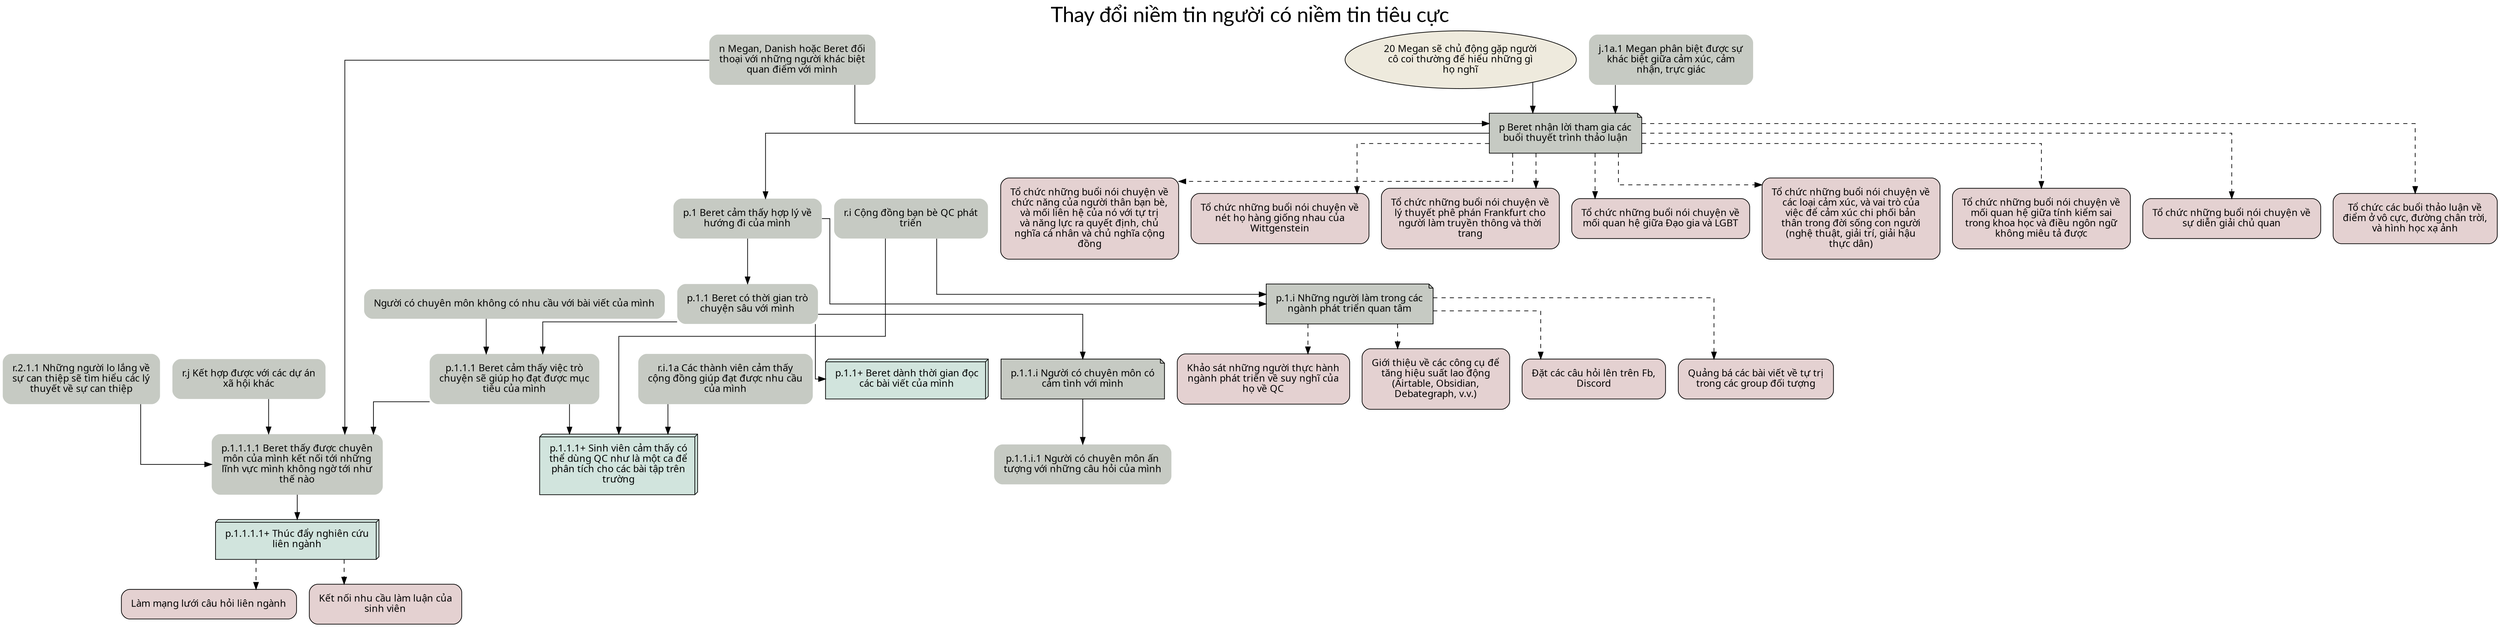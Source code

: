 digraph branch_p{
splines=ortho;
			overlap=false
		style=rounded
		// ranksep="0.4";
		label="Thay đổi niềm tin người có niềm tin tiêu cực";
		sep=10
		fontsize = 30
		labelloc="t";
		fontname="Lato";
//NODES
//====================


node [ shape=plaintext style="filled, rounded" fontname="SVN-Avo" margin=0.2 fillcolor="#c6cac3" ] //Reset style

//All masterGraph nodes

node [ shape=plaintext style="filled, rounded" fontname="SVN-Avo" margin=0.2 fillcolor="#c6cac3" ]

node [ shape=plaintext style="filled, rounded" fontname="SVN-Avo" margin=0.2 fillcolor="#c6cac3" ] //Reset style

//All branch_20 nodes

node [ shape=oval margin=0.1 fillcolor="#EEEADD" style="filled, rounded" ]
"20 Megan sẽ chủ động gặp người cô coi thường để hiểu những gì họ nghĩ" [ label = "20 Megan sẽ chủ động gặp người\ncô coi thường để hiểu những gì\nhọ nghĩ" ] 

node [ shape=plaintext style="filled, rounded" fontname="SVN-Avo" margin=0.2 fillcolor="#c6cac3" ] //Reset style

//All Mục tiêu nodes
"p.1.1.1 Beret cảm thấy việc trò chuyện sẽ giúp họ đạt được mục tiêu của mình" [ label = "p.1.1.1 Beret cảm thấy việc trò\nchuyện sẽ giúp họ đạt được mục\ntiêu của mình" ] 
"r.i Cộng đồng bạn bè QC phát triển" [ label = "r.i Cộng đồng bạn bè QC phát\ntriển" ] 
"r.i.1a Các thành viên cảm thấy cộng đồng giúp đạt được nhu cầu của mình" [ label = "r.i.1a Các thành viên cảm thấy\ncộng đồng giúp đạt được nhu cầu\ncủa mình" ] 
"r.2.1.1 Những người lo lắng về sự can thiệp sẽ tìm hiểu các lý thuyết về sự can thiệp" [ label = "r.2.1.1 Những người lo lắng về\nsự can thiệp sẽ tìm hiểu các lý\nthuyết về sự can thiệp" ] 
"p.1.1.i.1 Người có chuyên môn ấn tượng với những câu hỏi của mình" [ label = "p.1.1.i.1 Người có chuyên môn ấn\ntượng với những câu hỏi của mình" ] 
"p.1.1.1.1 Beret thấy được chuyên môn của mình kết nối tới những lĩnh vực mình không ngờ tới như thế nào" [ label = "p.1.1.1.1 Beret thấy được chuyên\nmôn của mình kết nối tới những\nlĩnh vực mình không ngờ tới như\nthế nào" ] 
"p.1.1.1 Beret cảm thấy việc trò chuyện sẽ giúp họ đạt được mục tiêu của mình" [ label = "p.1.1.1 Beret cảm thấy việc trò\nchuyện sẽ giúp họ đạt được mục\ntiêu của mình" ] 
"p.1.1 Beret có thời gian trò chuyện sâu với mình" [ label = "p.1.1 Beret có thời gian trò\nchuyện sâu với mình" ] 
"p.1 Beret cảm thấy hợp lý về hướng đi của mình" [ label = "p.1 Beret cảm thấy hợp lý về\nhướng đi của mình" ] 
"r.j Kết hợp được với các dự án xã hội khác" [ label = "r.j Kết hợp được với các dự án\nxã hội khác" ] 
"r.j Kết hợp được với các dự án xã hội khác" [ label = "r.j Kết hợp được với các dự án\nxã hội khác" ] 
"n Megan, Danish hoặc Beret đối thoại với những người khác biệt quan điểm với mình" [ label = "n Megan, Danish hoặc Beret đối\nthoại với những người khác biệt\nquan điểm với mình" ] 
"r.j Kết hợp được với các dự án xã hội khác" [ label = "r.j Kết hợp được với các dự án\nxã hội khác" ] 
"n Megan, Danish hoặc Beret đối thoại với những người khác biệt quan điểm với mình" [ label = "n Megan, Danish hoặc Beret đối\nthoại với những người khác biệt\nquan điểm với mình" ] 
"n Megan, Danish hoặc Beret đối thoại với những người khác biệt quan điểm với mình" [ label = "n Megan, Danish hoặc Beret đối\nthoại với những người khác biệt\nquan điểm với mình" ] 
"j.1a.1 Megan phân biệt được sự khác biệt giữa cảm xúc, cảm nhận, trực giác" [ label = "j.1a.1 Megan phân biệt được sự\nkhác biệt giữa cảm xúc, cảm\nnhận, trực giác" ] 
"20 Megan sẽ chủ động gặp người cô coi thường để hiểu những gì họ nghĩ" [ label = "20 Megan sẽ chủ động gặp người\ncô coi thường để hiểu những gì\nhọ nghĩ" ] 

node [ shape=plaintext style="filled, rounded" fontname="SVN-Avo" margin=0.2 fillcolor="#c6cac3" ] //Reset style

//All Ý tưởng tốt hơn nodes

node [ shape=box3d style="filled, rounded" fillcolor="#D1E4DD" ]
"p.1.1.1.1+ Thúc đẩy nghiên cứu liên ngành" [ label = "p.1.1.1.1+ Thúc đẩy nghiên cứu\nliên ngành" ] 
"p.1.1.1+ Sinh viên cảm thấy có thể dùng QC như là một ca để phân tích cho các bài tập trên trường" [ label = "p.1.1.1+ Sinh viên cảm thấy có\nthể dùng QC như là một ca để\nphân tích cho các bài tập trên\ntrường" ] 
"p.1.1+ Beret dành thời gian đọc các bài viết của mình" [ label = "p.1.1+ Beret dành thời gian đọc\ncác bài viết của mình" ] 

node [ shape=plaintext style="filled, rounded" fontname="SVN-Avo" margin=0.2 fillcolor="#c6cac3" ] //Reset style

//All Yếu tố hỗ trợ nodes

node [ shape=note style=filled ]
"p.1.1.1.1 Beret thấy được chuyên môn của mình kết nối tới những lĩnh vực mình không ngờ tới như thế nào" [ label = "p.1.1.1.1 Beret thấy được chuyên\nmôn của mình kết nối tới những\nlĩnh vực mình không ngờ tới như\nthế nào" ] 
"p.1.1.1+ Sinh viên cảm thấy có thể dùng QC như là một ca để phân tích cho các bài tập trên trường" [ label = "p.1.1.1+ Sinh viên cảm thấy có\nthể dùng QC như là một ca để\nphân tích cho các bài tập trên\ntrường" ] 
"p.1.i Những người làm trong các ngành phát triển quan tâm" [ label = "p.1.i Những người làm trong các\nngành phát triển quan tâm" ] 
"p.1.1.1+ Sinh viên cảm thấy có thể dùng QC như là một ca để phân tích cho các bài tập trên trường" [ label = "p.1.1.1+ Sinh viên cảm thấy có\nthể dùng QC như là một ca để\nphân tích cho các bài tập trên\ntrường" ] 
"p.1.1.1.1 Beret thấy được chuyên môn của mình kết nối tới những lĩnh vực mình không ngờ tới như thế nào" [ label = "p.1.1.1.1 Beret thấy được chuyên\nmôn của mình kết nối tới những\nlĩnh vực mình không ngờ tới như\nthế nào" ] 
"r.i Cộng đồng bạn bè QC phát triển" [ label = "r.i Cộng đồng bạn bè QC phát\ntriển" ] 
"r.j Kết hợp được với các dự án xã hội khác" [ label = "r.j Kết hợp được với các dự án\nxã hội khác" ] 
"r.j Kết hợp được với các dự án xã hội khác" [ label = "r.j Kết hợp được với các dự án\nxã hội khác" ] 
"p.1.1.i Người có chuyên môn có cảm tình với mình" [ label = "p.1.1.i Người có chuyên môn có\ncảm tình với mình" ] 
"p.1.i Những người làm trong các ngành phát triển quan tâm" [ label = "p.1.i Những người làm trong các\nngành phát triển quan tâm" ] 
"p.1.1.1.1 Beret thấy được chuyên môn của mình kết nối tới những lĩnh vực mình không ngờ tới như thế nào" [ label = "p.1.1.1.1 Beret thấy được chuyên\nmôn của mình kết nối tới những\nlĩnh vực mình không ngờ tới như\nthế nào" ] 
"p Beret nhận lời tham gia các buổi thuyết trình thảo luận" [ label = "p Beret nhận lời tham gia các\nbuổi thuyết trình thảo luận" ] 
"r.j Kết hợp được với các dự án xã hội khác" [ label = "r.j Kết hợp được với các dự án\nxã hội khác" ] 
"p Beret nhận lời tham gia các buổi thuyết trình thảo luận" [ label = "p Beret nhận lời tham gia các\nbuổi thuyết trình thảo luận" ] 
"n Megan, Danish hoặc Beret đối thoại với những người khác biệt quan điểm với mình" [ label = "n Megan, Danish hoặc Beret đối\nthoại với những người khác biệt\nquan điểm với mình" ] 
"p Beret nhận lời tham gia các buổi thuyết trình thảo luận" [ label = "p Beret nhận lời tham gia các\nbuổi thuyết trình thảo luận" ] 
"n Megan, Danish hoặc Beret đối thoại với những người khác biệt quan điểm với mình" [ label = "n Megan, Danish hoặc Beret đối\nthoại với những người khác biệt\nquan điểm với mình" ] 
"r.i Cộng đồng bạn bè QC phát triển" [ label = "r.i Cộng đồng bạn bè QC phát\ntriển" ] 
"r.i Cộng đồng bạn bè QC phát triển" [ label = "r.i Cộng đồng bạn bè QC phát\ntriển" ] 

node [ shape=plaintext style="filled, rounded" fontname="SVN-Avo" margin=0.2 fillcolor="#c6cac3" ] //Reset style

//All Tham khảo nodes

node [ shape=plain fillcolor=white ]

node [ shape=plaintext style="filled, rounded" fontname="SVN-Avo" margin=0.2 fillcolor="#c6cac3" ] //Reset style

//All Hoạt động nodes

node [ fillcolor="#E4D1D1" shape=polygon ]
"Khảo sát những người thực hành ngành phát triển về suy nghĩ của họ về QC" [ label = "Khảo sát những người thực hành\nngành phát triển về suy nghĩ của\nhọ về QC" ] 
"Giới thiệu về các công cụ để tăng hiệu suất lao động (Airtable, Obsidian, Debategraph, v.v.)" [ label = "Giới thiệu về các công cụ để\ntăng hiệu suất lao động\n(Airtable, Obsidian,\nDebategraph, v.v.)" ] 
"Đặt các câu hỏi lên trên Fb, Discord" [ label = "Đặt các câu hỏi lên trên Fb,\nDiscord" ] 
"Đặt các câu hỏi lên trên Fb, Discord" [ label = "Đặt các câu hỏi lên trên Fb,\nDiscord" ] 
"Đặt các câu hỏi lên trên Fb, Discord" [ label = "Đặt các câu hỏi lên trên Fb,\nDiscord" ] 
"Đặt các câu hỏi lên trên Fb, Discord" [ label = "Đặt các câu hỏi lên trên Fb,\nDiscord" ] 
"Tổ chức những buổi nói chuyện về chức năng của người thân bạn bè, và mối liên hệ của nó với tự trị và năng lực ra quyết định, chủ nghĩa cá nhân và chủ nghĩa cộng đồng" [ label = "Tổ chức những buổi nói chuyện về\nchức năng của người thân bạn bè,\nvà mối liên hệ của nó với tự trị\nvà năng lực ra quyết định, chủ\nnghĩa cá nhân và chủ nghĩa cộng\nđồng" ] 
"Quảng bá các bài viết về tự trị trong các group đối tượng" [ label = "Quảng bá các bài viết về tự trị\ntrong các group đối tượng" ] 
"Khảo sát những người thực hành ngành phát triển về suy nghĩ của họ về QC" [ label = "Khảo sát những người thực hành\nngành phát triển về suy nghĩ của\nhọ về QC" ] 
"Quảng bá các bài viết về tự trị trong các group đối tượng" [ label = "Quảng bá các bài viết về tự trị\ntrong các group đối tượng" ] 
"Giới thiệu về các công cụ để tăng hiệu suất lao động (Airtable, Obsidian, Debategraph, v.v.)" [ label = "Giới thiệu về các công cụ để\ntăng hiệu suất lao động\n(Airtable, Obsidian,\nDebategraph, v.v.)" ] 
"Đặt các câu hỏi lên trên Fb, Discord" [ label = "Đặt các câu hỏi lên trên Fb,\nDiscord" ] 
"Làm mạng lưới câu hỏi liên ngành" [ label = "Làm mạng lưới câu hỏi liên ngành" ] 
"Kết nối nhu cầu làm luận của sinh viên" [ label = "Kết nối nhu cầu làm luận của\nsinh viên" ] 
"Tổ chức những buổi nói chuyện về chức năng của người thân bạn bè, và mối liên hệ của nó với tự trị và năng lực ra quyết định, chủ nghĩa cá nhân và chủ nghĩa cộng đồng" [ label = "Tổ chức những buổi nói chuyện về\nchức năng của người thân bạn bè,\nvà mối liên hệ của nó với tự trị\nvà năng lực ra quyết định, chủ\nnghĩa cá nhân và chủ nghĩa cộng\nđồng" ] 
"Tổ chức những buổi nói chuyện về nét họ hàng giống nhau của Wittgenstein" [ label = "Tổ chức những buổi nói chuyện về\nnét họ hàng giống nhau của\nWittgenstein" ] 
"Tổ chức những buổi nói chuyện về lý thuyết phê phán Frankfurt cho người làm truyền thông và thời trang" [ label = "Tổ chức những buổi nói chuyện về\nlý thuyết phê phán Frankfurt cho\nngười làm truyền thông và thời\ntrang" ] 
"Tổ chức những buổi nói chuyện về mối quan hệ giữa Đạo gia và LGBT" [ label = "Tổ chức những buổi nói chuyện về\nmối quan hệ giữa Đạo gia và LGBT" ] 
"Tổ chức những buổi nói chuyện về các loại cảm xúc, và vai trò của việc để cảm xúc chi phối bản thân trong đời sống con người (nghệ thuật, giải trí, giải hậu thực dân)" [ label = "Tổ chức những buổi nói chuyện về\ncác loại cảm xúc, và vai trò của\nviệc để cảm xúc chi phối bản\nthân trong đời sống con người\n(nghệ thuật, giải trí, giải hậu\nthực dân)" ] 
"Tổ chức những buổi nói chuyện về mối quan hệ giữa tính kiểm sai trong khoa học và điều ngôn ngữ không miêu tả được" [ label = "Tổ chức những buổi nói chuyện về\nmối quan hệ giữa tính kiểm sai\ntrong khoa học và điều ngôn ngữ\nkhông miêu tả được" ] 
"Tổ chức những buổi nói chuyện về sự diễn giải chủ quan" [ label = "Tổ chức những buổi nói chuyện về\nsự diễn giải chủ quan" ] 
"Tổ chức các buổi thảo luận về điểm ở vô cực, đường chân trời, và hình học xạ ảnh" [ label = "Tổ chức các buổi thảo luận về\nđiểm ở vô cực, đường chân trời,\nvà hình học xạ ảnh" ] 
"Tổ chức những buổi nói chuyện về chức năng của người thân bạn bè, và mối liên hệ của nó với tự trị và năng lực ra quyết định, chủ nghĩa cá nhân và chủ nghĩa cộng đồng" [ label = "Tổ chức những buổi nói chuyện về\nchức năng của người thân bạn bè,\nvà mối liên hệ của nó với tự trị\nvà năng lực ra quyết định, chủ\nnghĩa cá nhân và chủ nghĩa cộng\nđồng" ] 
"Tổ chức những buổi nói chuyện về các loại cảm xúc, và vai trò của việc để cảm xúc chi phối bản thân trong đời sống con người (nghệ thuật, giải trí, giải hậu thực dân)" [ label = "Tổ chức những buổi nói chuyện về\ncác loại cảm xúc, và vai trò của\nviệc để cảm xúc chi phối bản\nthân trong đời sống con người\n(nghệ thuật, giải trí, giải hậu\nthực dân)" ] 
"Tổ chức những buổi nói chuyện về các loại cảm xúc, và vai trò của việc để cảm xúc chi phối bản thân trong đời sống con người (nghệ thuật, giải trí, giải hậu thực dân)" [ label = "Tổ chức những buổi nói chuyện về\ncác loại cảm xúc, và vai trò của\nviệc để cảm xúc chi phối bản\nthân trong đời sống con người\n(nghệ thuật, giải trí, giải hậu\nthực dân)" ] 
"Khảo sát những người thực hành ngành phát triển về suy nghĩ của họ về QC" [ label = "Khảo sát những người thực hành\nngành phát triển về suy nghĩ của\nhọ về QC" ] 
"Tổ chức những buổi nói chuyện về chức năng của người thân bạn bè, và mối liên hệ của nó với tự trị và năng lực ra quyết định, chủ nghĩa cá nhân và chủ nghĩa cộng đồng" [ label = "Tổ chức những buổi nói chuyện về\nchức năng của người thân bạn bè,\nvà mối liên hệ của nó với tự trị\nvà năng lực ra quyết định, chủ\nnghĩa cá nhân và chủ nghĩa cộng\nđồng" ] 
"Làm mạng lưới câu hỏi liên ngành" [ label = "Làm mạng lưới câu hỏi liên ngành" ] 
"Kết nối nhu cầu làm luận của sinh viên" [ label = "Kết nối nhu cầu làm luận của\nsinh viên" ] 

node [ shape=plaintext style="filled, rounded" fontname="SVN-Avo" margin=0.2 fillcolor="#c6cac3" ] //Reset style

//All branch_1a nodes

node [ shape=plaintext style="filled, rounded" fontname="SVN-Avo" margin=0.2 fillcolor="#c6cac3" ] //Reset style

//All branch_1b nodes

node [ shape=plaintext style="filled, rounded" fontname="SVN-Avo" margin=0.2 fillcolor="#c6cac3" ] //Reset style

//All branch_i nodes

node [ shape=plaintext style="filled, rounded" fontname="SVN-Avo" margin=0.2 fillcolor="#c6cac3" ] //Reset style

//All branch_j nodes
"j.1a.1 Megan phân biệt được sự khác biệt giữa cảm xúc, cảm nhận, trực giác" [ label = "j.1a.1 Megan phân biệt được sự\nkhác biệt giữa cảm xúc, cảm\nnhận, trực giác" ] 

node [ shape=plaintext style="filled, rounded" fontname="SVN-Avo" margin=0.2 fillcolor="#c6cac3" ] //Reset style

//All branch_k nodes

node [ shape=plaintext style="filled, rounded" fontname="SVN-Avo" margin=0.2 fillcolor="#c6cac3" ] //Reset style

//All branch_l nodes

node [ shape=plaintext style="filled, rounded" fontname="SVN-Avo" margin=0.2 fillcolor="#c6cac3" ] //Reset style

//All branch_m nodes

node [ shape=plaintext style="filled, rounded" fontname="SVN-Avo" margin=0.2 fillcolor="#c6cac3" ] //Reset style

//All branch_n nodes
"n Megan, Danish hoặc Beret đối thoại với những người khác biệt quan điểm với mình" [ label = "n Megan, Danish hoặc Beret đối\nthoại với những người khác biệt\nquan điểm với mình" ] 
"n Megan, Danish hoặc Beret đối thoại với những người khác biệt quan điểm với mình" [ label = "n Megan, Danish hoặc Beret đối\nthoại với những người khác biệt\nquan điểm với mình" ] 
"n Megan, Danish hoặc Beret đối thoại với những người khác biệt quan điểm với mình" [ label = "n Megan, Danish hoặc Beret đối\nthoại với những người khác biệt\nquan điểm với mình" ] 
"n Megan, Danish hoặc Beret đối thoại với những người khác biệt quan điểm với mình" [ label = "n Megan, Danish hoặc Beret đối\nthoại với những người khác biệt\nquan điểm với mình" ] 
"n Megan, Danish hoặc Beret đối thoại với những người khác biệt quan điểm với mình" [ label = "n Megan, Danish hoặc Beret đối\nthoại với những người khác biệt\nquan điểm với mình" ] 

node [ shape=plaintext style="filled, rounded" fontname="SVN-Avo" margin=0.2 fillcolor="#c6cac3" ] //Reset style

//All branch_o nodes

node [ shape=plaintext style="filled, rounded" fontname="SVN-Avo" margin=0.2 fillcolor="#c6cac3" ] //Reset style

//All branch_p nodes
"p.1.1.1 Beret cảm thấy việc trò chuyện sẽ giúp họ đạt được mục tiêu của mình" [ label = "p.1.1.1 Beret cảm thấy việc trò\nchuyện sẽ giúp họ đạt được mục\ntiêu của mình" ] 
"p.1.1.1.1 Beret thấy được chuyên môn của mình kết nối tới những lĩnh vực mình không ngờ tới như thế nào" [ label = "p.1.1.1.1 Beret thấy được chuyên\nmôn của mình kết nối tới những\nlĩnh vực mình không ngờ tới như\nthế nào" ] 
"p.1.1.1+ Sinh viên cảm thấy có thể dùng QC như là một ca để phân tích cho các bài tập trên trường" [ label = "p.1.1.1+ Sinh viên cảm thấy có\nthể dùng QC như là một ca để\nphân tích cho các bài tập trên\ntrường" ] 
"p.1.i Những người làm trong các ngành phát triển quan tâm" [ label = "p.1.i Những người làm trong các\nngành phát triển quan tâm" ] 
"p.1.1.1+ Sinh viên cảm thấy có thể dùng QC như là một ca để phân tích cho các bài tập trên trường" [ label = "p.1.1.1+ Sinh viên cảm thấy có\nthể dùng QC như là một ca để\nphân tích cho các bài tập trên\ntrường" ] 
"p.1.1.1.1 Beret thấy được chuyên môn của mình kết nối tới những lĩnh vực mình không ngờ tới như thế nào" [ label = "p.1.1.1.1 Beret thấy được chuyên\nmôn của mình kết nối tới những\nlĩnh vực mình không ngờ tới như\nthế nào" ] 
"p.1.1.i.1 Người có chuyên môn ấn tượng với những câu hỏi của mình" [ label = "p.1.1.i.1 Người có chuyên môn ấn\ntượng với những câu hỏi của mình" ] 
"p.1.1.1.1+ Thúc đẩy nghiên cứu liên ngành" [ label = "p.1.1.1.1+ Thúc đẩy nghiên cứu\nliên ngành" ] 
"p.1.1.1.1 Beret thấy được chuyên môn của mình kết nối tới những lĩnh vực mình không ngờ tới như thế nào" [ label = "p.1.1.1.1 Beret thấy được chuyên\nmôn của mình kết nối tới những\nlĩnh vực mình không ngờ tới như\nthế nào" ] 
"p.1.1.1+ Sinh viên cảm thấy có thể dùng QC như là một ca để phân tích cho các bài tập trên trường" [ label = "p.1.1.1+ Sinh viên cảm thấy có\nthể dùng QC như là một ca để\nphân tích cho các bài tập trên\ntrường" ] 
"p.1.1.1 Beret cảm thấy việc trò chuyện sẽ giúp họ đạt được mục tiêu của mình" [ label = "p.1.1.1 Beret cảm thấy việc trò\nchuyện sẽ giúp họ đạt được mục\ntiêu của mình" ] 
"p.1.1.i Người có chuyên môn có cảm tình với mình" [ label = "p.1.1.i Người có chuyên môn có\ncảm tình với mình" ] 
"p.1.1+ Beret dành thời gian đọc các bài viết của mình" [ label = "p.1.1+ Beret dành thời gian đọc\ncác bài viết của mình" ] 
"p.1.1 Beret có thời gian trò chuyện sâu với mình" [ label = "p.1.1 Beret có thời gian trò\nchuyện sâu với mình" ] 
"p.1.i Những người làm trong các ngành phát triển quan tâm" [ label = "p.1.i Những người làm trong các\nngành phát triển quan tâm" ] 
"p.1 Beret cảm thấy hợp lý về hướng đi của mình" [ label = "p.1 Beret cảm thấy hợp lý về\nhướng đi của mình" ] 
"p.1.1.1.1 Beret thấy được chuyên môn của mình kết nối tới những lĩnh vực mình không ngờ tới như thế nào" [ label = "p.1.1.1.1 Beret thấy được chuyên\nmôn của mình kết nối tới những\nlĩnh vực mình không ngờ tới như\nthế nào" ] 
"p Beret nhận lời tham gia các buổi thuyết trình thảo luận" [ label = "p Beret nhận lời tham gia các\nbuổi thuyết trình thảo luận" ] 
"p Beret nhận lời tham gia các buổi thuyết trình thảo luận" [ label = "p Beret nhận lời tham gia các\nbuổi thuyết trình thảo luận" ] 
"p Beret nhận lời tham gia các buổi thuyết trình thảo luận" [ label = "p Beret nhận lời tham gia các\nbuổi thuyết trình thảo luận" ] 

node [ shape=plaintext style="filled, rounded" fontname="SVN-Avo" margin=0.2 fillcolor="#c6cac3" ] //Reset style

//All branch_q nodes

node [ shape=plaintext style="filled, rounded" fontname="SVN-Avo" margin=0.2 fillcolor="#c6cac3" ] //Reset style

//All branch_r nodes
"r.i Cộng đồng bạn bè QC phát triển" [ label = "r.i Cộng đồng bạn bè QC phát\ntriển" ] 
"r.i.1a Các thành viên cảm thấy cộng đồng giúp đạt được nhu cầu của mình" [ label = "r.i.1a Các thành viên cảm thấy\ncộng đồng giúp đạt được nhu cầu\ncủa mình" ] 
"r.2.1.1 Những người lo lắng về sự can thiệp sẽ tìm hiểu các lý thuyết về sự can thiệp" [ label = "r.2.1.1 Những người lo lắng về\nsự can thiệp sẽ tìm hiểu các lý\nthuyết về sự can thiệp" ] 
"r.i Cộng đồng bạn bè QC phát triển" [ label = "r.i Cộng đồng bạn bè QC phát\ntriển" ] 
"r.j Kết hợp được với các dự án xã hội khác" [ label = "r.j Kết hợp được với các dự án\nxã hội khác" ] 
"r.j Kết hợp được với các dự án xã hội khác" [ label = "r.j Kết hợp được với các dự án\nxã hội khác" ] 
"r.j Kết hợp được với các dự án xã hội khác" [ label = "r.j Kết hợp được với các dự án\nxã hội khác" ] 
"r.j Kết hợp được với các dự án xã hội khác" [ label = "r.j Kết hợp được với các dự án\nxã hội khác" ] 
"r.j Kết hợp được với các dự án xã hội khác" [ label = "r.j Kết hợp được với các dự án\nxã hội khác" ] 
"r.j Kết hợp được với các dự án xã hội khác" [ label = "r.j Kết hợp được với các dự án\nxã hội khác" ] 
"r.i Cộng đồng bạn bè QC phát triển" [ label = "r.i Cộng đồng bạn bè QC phát\ntriển" ] 
"r.i Cộng đồng bạn bè QC phát triển" [ label = "r.i Cộng đồng bạn bè QC phát\ntriển" ] 


//EDGES
//====================

edge [ penwidth=1 ] //Reset style

//All masterGraph edges

edge [ penwidth=1 ]

edge [ penwidth=1 ] //Reset style

//All Mục tiêu edges
"Người có chuyên môn không có nhu cầu với bài viết của mình" -> "p.1.1.1 Beret cảm thấy việc trò chuyện sẽ giúp họ đạt được mục tiêu của mình"
"p.1.1.i Người có chuyên môn có cảm tình với mình" -> "p.1.1.i.1 Người có chuyên môn ấn tượng với những câu hỏi của mình"
"p.1.1.1 Beret cảm thấy việc trò chuyện sẽ giúp họ đạt được mục tiêu của mình" -> "p.1.1.1.1 Beret thấy được chuyên môn của mình kết nối tới những lĩnh vực mình không ngờ tới như thế nào"
"p.1.1 Beret có thời gian trò chuyện sâu với mình" -> "p.1.1.1 Beret cảm thấy việc trò chuyện sẽ giúp họ đạt được mục tiêu của mình"
"p.1 Beret cảm thấy hợp lý về hướng đi của mình" -> "p.1.1 Beret có thời gian trò chuyện sâu với mình"
"p Beret nhận lời tham gia các buổi thuyết trình thảo luận" -> "p.1 Beret cảm thấy hợp lý về hướng đi của mình"

edge [ penwidth=1 ] //Reset style

//All Đi chung edges

edge [ penwidth=1 ] //Reset style

//All Ý tưởng tốt hơn edges
"p.1.1.1.1 Beret thấy được chuyên môn của mình kết nối tới những lĩnh vực mình không ngờ tới như thế nào" -> "p.1.1.1.1+ Thúc đẩy nghiên cứu liên ngành"
"p.1.1.1 Beret cảm thấy việc trò chuyện sẽ giúp họ đạt được mục tiêu của mình" -> "p.1.1.1+ Sinh viên cảm thấy có thể dùng QC như là một ca để phân tích cho các bài tập trên trường"
"p.1.1 Beret có thời gian trò chuyện sâu với mình" -> "p.1.1+ Beret dành thời gian đọc các bài viết của mình"

edge [ penwidth=1 ] //Reset style

//All Yếu tố hỗ trợ edges
"r.j Kết hợp được với các dự án xã hội khác" -> "p.1.1.1.1 Beret thấy được chuyên môn của mình kết nối tới những lĩnh vực mình không ngờ tới như thế nào"
"r.i.1a Các thành viên cảm thấy cộng đồng giúp đạt được nhu cầu của mình" -> "p.1.1.1+ Sinh viên cảm thấy có thể dùng QC như là một ca để phân tích cho các bài tập trên trường"
"r.i Cộng đồng bạn bè QC phát triển" -> "p.1.i Những người làm trong các ngành phát triển quan tâm"
"r.i Cộng đồng bạn bè QC phát triển" -> "p.1.1.1+ Sinh viên cảm thấy có thể dùng QC như là một ca để phân tích cho các bài tập trên trường"
"r.2.1.1 Những người lo lắng về sự can thiệp sẽ tìm hiểu các lý thuyết về sự can thiệp" -> "p.1.1.1.1 Beret thấy được chuyên môn của mình kết nối tới những lĩnh vực mình không ngờ tới như thế nào"
"p.1.1 Beret có thời gian trò chuyện sâu với mình" -> "p.1.1.i Người có chuyên môn có cảm tình với mình"
"p.1 Beret cảm thấy hợp lý về hướng đi của mình" -> "p.1.i Những người làm trong các ngành phát triển quan tâm"
"n Megan, Danish hoặc Beret đối thoại với những người khác biệt quan điểm với mình" -> "p.1.1.1.1 Beret thấy được chuyên môn của mình kết nối tới những lĩnh vực mình không ngờ tới như thế nào"
"n Megan, Danish hoặc Beret đối thoại với những người khác biệt quan điểm với mình" -> "p Beret nhận lời tham gia các buổi thuyết trình thảo luận"
"j.1a.1 Megan phân biệt được sự khác biệt giữa cảm xúc, cảm nhận, trực giác" -> "p Beret nhận lời tham gia các buổi thuyết trình thảo luận"
"20 Megan sẽ chủ động gặp người cô coi thường để hiểu những gì họ nghĩ" -> "p Beret nhận lời tham gia các buổi thuyết trình thảo luận"

edge [ penwidth=1 ] //Reset style

//All Tham khảo edges

edge [ style=dashed ]

edge [ penwidth=1 ] //Reset style

//All Hoạt động edges
"p.1.i Những người làm trong các ngành phát triển quan tâm" -> "Khảo sát những người thực hành ngành phát triển về suy nghĩ của họ về QC"
"p.1.i Những người làm trong các ngành phát triển quan tâm" -> "Quảng bá các bài viết về tự trị trong các group đối tượng"
"p.1.i Những người làm trong các ngành phát triển quan tâm" -> "Giới thiệu về các công cụ để tăng hiệu suất lao động (Airtable, Obsidian, Debategraph, v.v.)"
"p.1.i Những người làm trong các ngành phát triển quan tâm" -> "Đặt các câu hỏi lên trên Fb, Discord"
"p.1.1.1.1+ Thúc đẩy nghiên cứu liên ngành" -> "Làm mạng lưới câu hỏi liên ngành"
"p.1.1.1.1+ Thúc đẩy nghiên cứu liên ngành" -> "Kết nối nhu cầu làm luận của sinh viên"
"p Beret nhận lời tham gia các buổi thuyết trình thảo luận" -> "Tổ chức những buổi nói chuyện về chức năng của người thân bạn bè, và mối liên hệ của nó với tự trị và năng lực ra quyết định, chủ nghĩa cá nhân và chủ nghĩa cộng đồng"
"p Beret nhận lời tham gia các buổi thuyết trình thảo luận" -> "Tổ chức những buổi nói chuyện về nét họ hàng giống nhau của Wittgenstein"
"p Beret nhận lời tham gia các buổi thuyết trình thảo luận" -> "Tổ chức những buổi nói chuyện về lý thuyết phê phán Frankfurt cho người làm truyền thông và thời trang"
"p Beret nhận lời tham gia các buổi thuyết trình thảo luận" -> "Tổ chức những buổi nói chuyện về mối quan hệ giữa Đạo gia và LGBT"
"p Beret nhận lời tham gia các buổi thuyết trình thảo luận" -> "Tổ chức những buổi nói chuyện về các loại cảm xúc, và vai trò của việc để cảm xúc chi phối bản thân trong đời sống con người (nghệ thuật, giải trí, giải hậu thực dân)"
"p Beret nhận lời tham gia các buổi thuyết trình thảo luận" -> "Tổ chức những buổi nói chuyện về mối quan hệ giữa tính kiểm sai trong khoa học và điều ngôn ngữ không miêu tả được"
"p Beret nhận lời tham gia các buổi thuyết trình thảo luận" -> "Tổ chức những buổi nói chuyện về sự diễn giải chủ quan"
"p Beret nhận lời tham gia các buổi thuyết trình thảo luận" -> "Tổ chức các buổi thảo luận về điểm ở vô cực, đường chân trời, và hình học xạ ảnh"

}